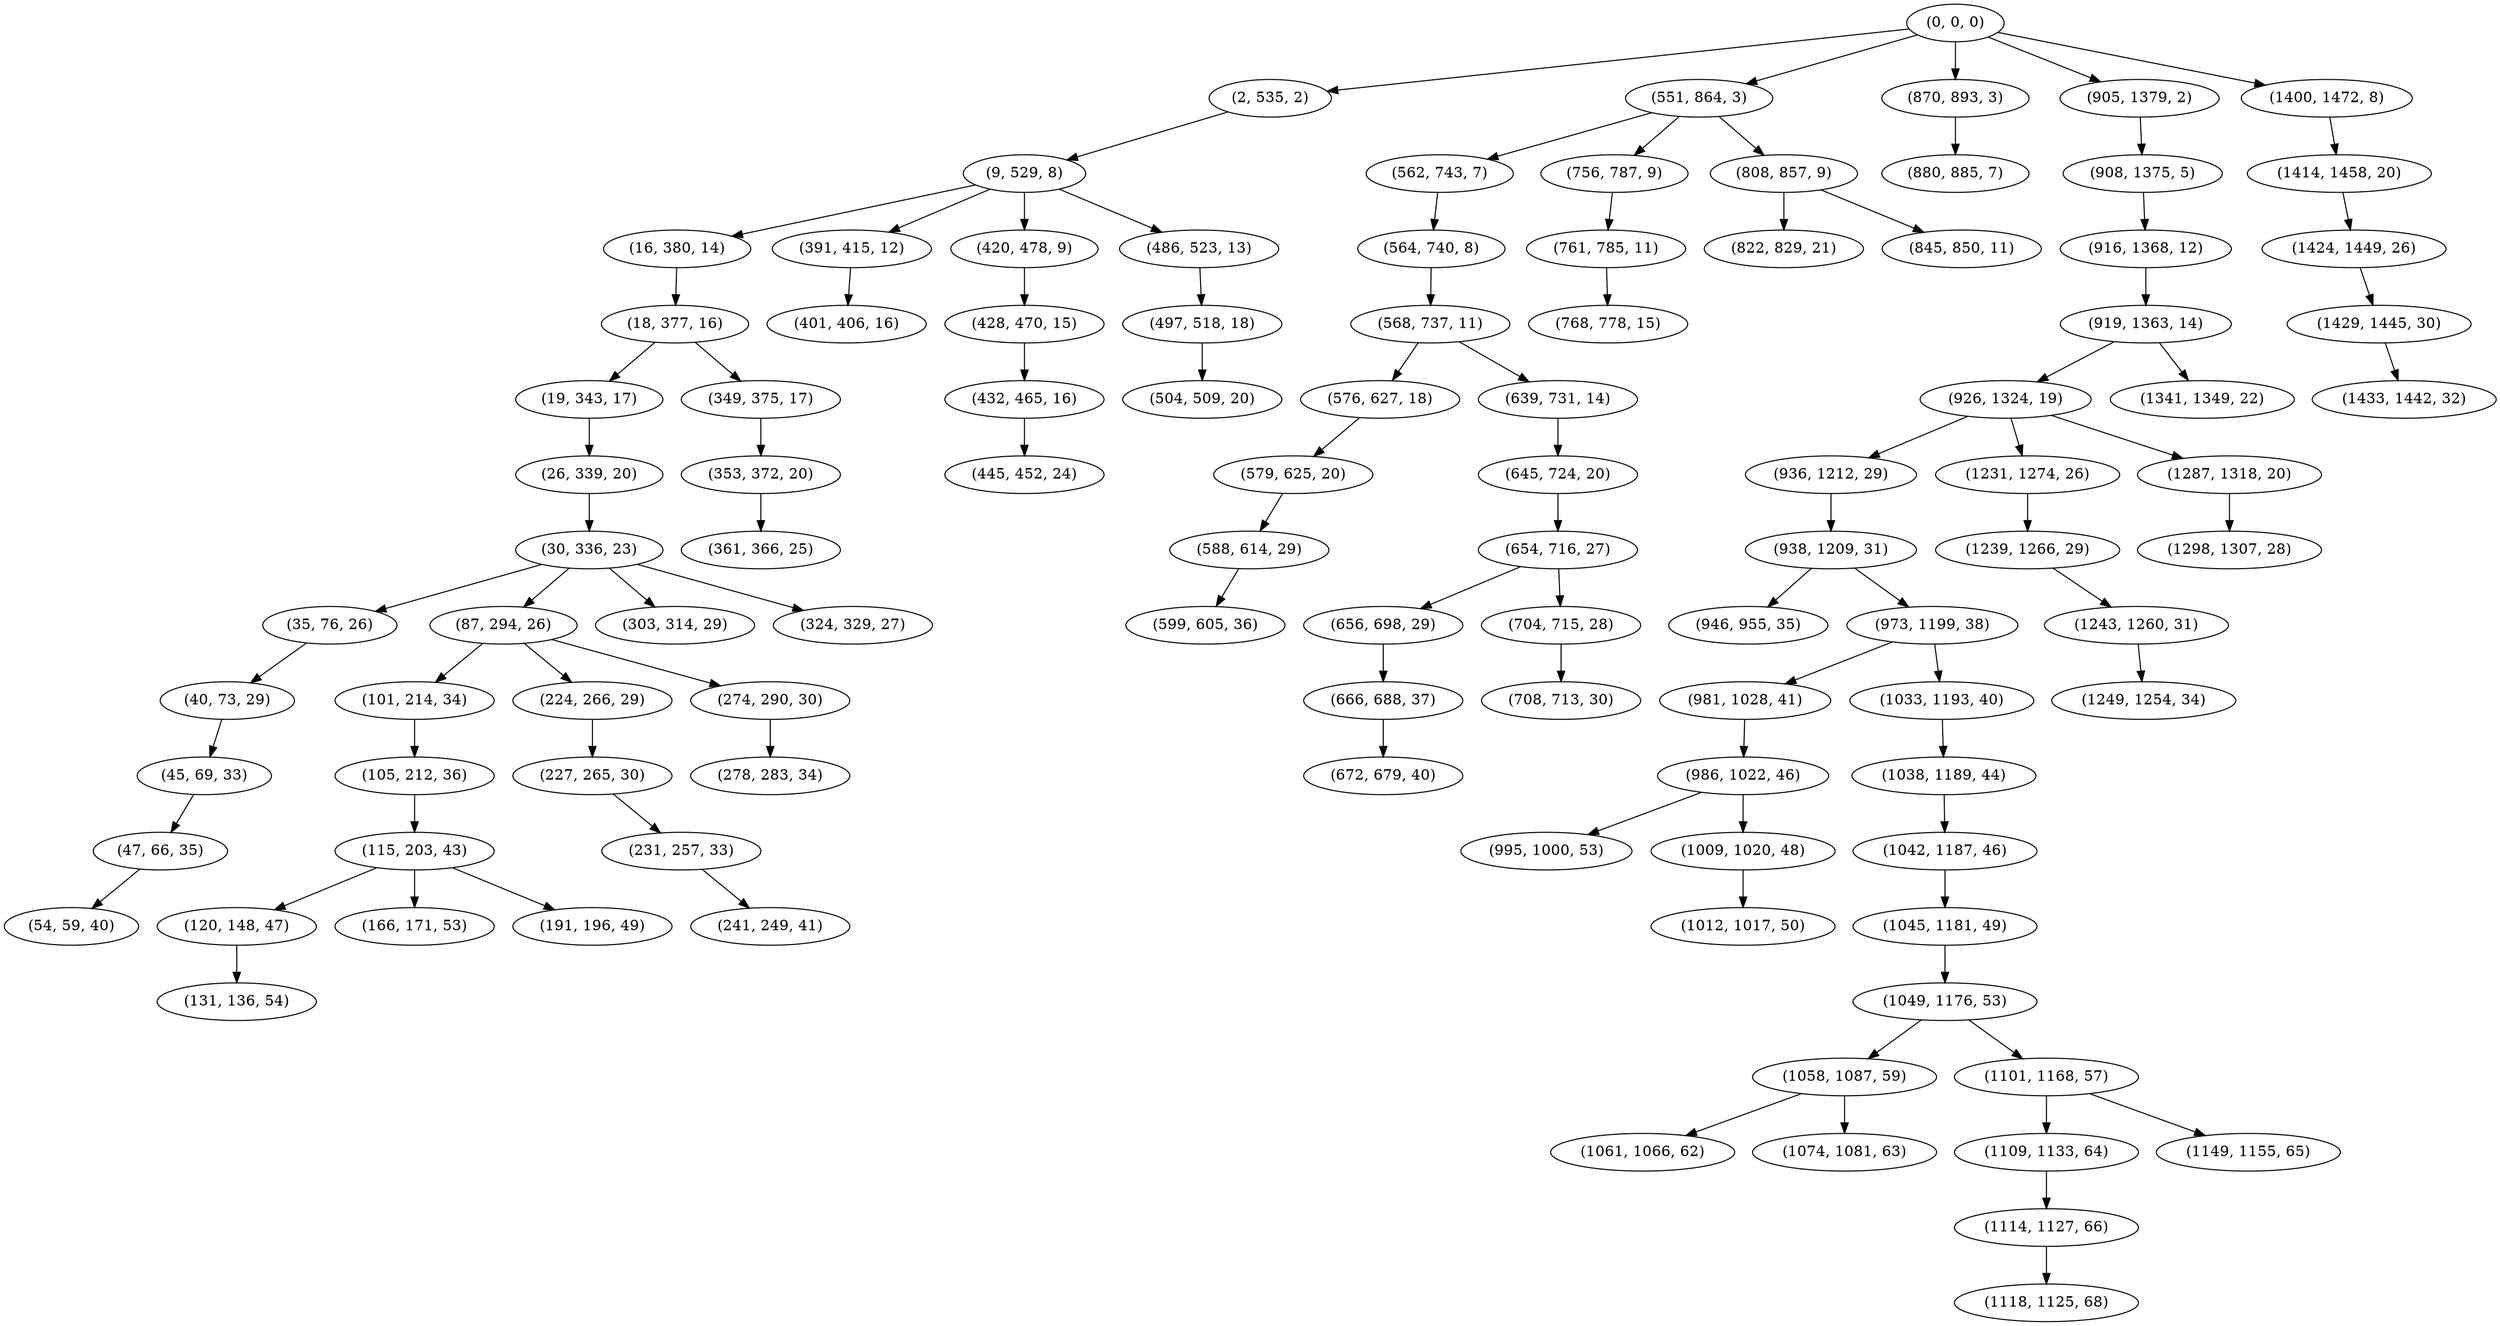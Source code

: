 digraph tree {
    "(0, 0, 0)";
    "(2, 535, 2)";
    "(9, 529, 8)";
    "(16, 380, 14)";
    "(18, 377, 16)";
    "(19, 343, 17)";
    "(26, 339, 20)";
    "(30, 336, 23)";
    "(35, 76, 26)";
    "(40, 73, 29)";
    "(45, 69, 33)";
    "(47, 66, 35)";
    "(54, 59, 40)";
    "(87, 294, 26)";
    "(101, 214, 34)";
    "(105, 212, 36)";
    "(115, 203, 43)";
    "(120, 148, 47)";
    "(131, 136, 54)";
    "(166, 171, 53)";
    "(191, 196, 49)";
    "(224, 266, 29)";
    "(227, 265, 30)";
    "(231, 257, 33)";
    "(241, 249, 41)";
    "(274, 290, 30)";
    "(278, 283, 34)";
    "(303, 314, 29)";
    "(324, 329, 27)";
    "(349, 375, 17)";
    "(353, 372, 20)";
    "(361, 366, 25)";
    "(391, 415, 12)";
    "(401, 406, 16)";
    "(420, 478, 9)";
    "(428, 470, 15)";
    "(432, 465, 16)";
    "(445, 452, 24)";
    "(486, 523, 13)";
    "(497, 518, 18)";
    "(504, 509, 20)";
    "(551, 864, 3)";
    "(562, 743, 7)";
    "(564, 740, 8)";
    "(568, 737, 11)";
    "(576, 627, 18)";
    "(579, 625, 20)";
    "(588, 614, 29)";
    "(599, 605, 36)";
    "(639, 731, 14)";
    "(645, 724, 20)";
    "(654, 716, 27)";
    "(656, 698, 29)";
    "(666, 688, 37)";
    "(672, 679, 40)";
    "(704, 715, 28)";
    "(708, 713, 30)";
    "(756, 787, 9)";
    "(761, 785, 11)";
    "(768, 778, 15)";
    "(808, 857, 9)";
    "(822, 829, 21)";
    "(845, 850, 11)";
    "(870, 893, 3)";
    "(880, 885, 7)";
    "(905, 1379, 2)";
    "(908, 1375, 5)";
    "(916, 1368, 12)";
    "(919, 1363, 14)";
    "(926, 1324, 19)";
    "(936, 1212, 29)";
    "(938, 1209, 31)";
    "(946, 955, 35)";
    "(973, 1199, 38)";
    "(981, 1028, 41)";
    "(986, 1022, 46)";
    "(995, 1000, 53)";
    "(1009, 1020, 48)";
    "(1012, 1017, 50)";
    "(1033, 1193, 40)";
    "(1038, 1189, 44)";
    "(1042, 1187, 46)";
    "(1045, 1181, 49)";
    "(1049, 1176, 53)";
    "(1058, 1087, 59)";
    "(1061, 1066, 62)";
    "(1074, 1081, 63)";
    "(1101, 1168, 57)";
    "(1109, 1133, 64)";
    "(1114, 1127, 66)";
    "(1118, 1125, 68)";
    "(1149, 1155, 65)";
    "(1231, 1274, 26)";
    "(1239, 1266, 29)";
    "(1243, 1260, 31)";
    "(1249, 1254, 34)";
    "(1287, 1318, 20)";
    "(1298, 1307, 28)";
    "(1341, 1349, 22)";
    "(1400, 1472, 8)";
    "(1414, 1458, 20)";
    "(1424, 1449, 26)";
    "(1429, 1445, 30)";
    "(1433, 1442, 32)";
    "(0, 0, 0)" -> "(2, 535, 2)";
    "(0, 0, 0)" -> "(551, 864, 3)";
    "(0, 0, 0)" -> "(870, 893, 3)";
    "(0, 0, 0)" -> "(905, 1379, 2)";
    "(0, 0, 0)" -> "(1400, 1472, 8)";
    "(2, 535, 2)" -> "(9, 529, 8)";
    "(9, 529, 8)" -> "(16, 380, 14)";
    "(9, 529, 8)" -> "(391, 415, 12)";
    "(9, 529, 8)" -> "(420, 478, 9)";
    "(9, 529, 8)" -> "(486, 523, 13)";
    "(16, 380, 14)" -> "(18, 377, 16)";
    "(18, 377, 16)" -> "(19, 343, 17)";
    "(18, 377, 16)" -> "(349, 375, 17)";
    "(19, 343, 17)" -> "(26, 339, 20)";
    "(26, 339, 20)" -> "(30, 336, 23)";
    "(30, 336, 23)" -> "(35, 76, 26)";
    "(30, 336, 23)" -> "(87, 294, 26)";
    "(30, 336, 23)" -> "(303, 314, 29)";
    "(30, 336, 23)" -> "(324, 329, 27)";
    "(35, 76, 26)" -> "(40, 73, 29)";
    "(40, 73, 29)" -> "(45, 69, 33)";
    "(45, 69, 33)" -> "(47, 66, 35)";
    "(47, 66, 35)" -> "(54, 59, 40)";
    "(87, 294, 26)" -> "(101, 214, 34)";
    "(87, 294, 26)" -> "(224, 266, 29)";
    "(87, 294, 26)" -> "(274, 290, 30)";
    "(101, 214, 34)" -> "(105, 212, 36)";
    "(105, 212, 36)" -> "(115, 203, 43)";
    "(115, 203, 43)" -> "(120, 148, 47)";
    "(115, 203, 43)" -> "(166, 171, 53)";
    "(115, 203, 43)" -> "(191, 196, 49)";
    "(120, 148, 47)" -> "(131, 136, 54)";
    "(224, 266, 29)" -> "(227, 265, 30)";
    "(227, 265, 30)" -> "(231, 257, 33)";
    "(231, 257, 33)" -> "(241, 249, 41)";
    "(274, 290, 30)" -> "(278, 283, 34)";
    "(349, 375, 17)" -> "(353, 372, 20)";
    "(353, 372, 20)" -> "(361, 366, 25)";
    "(391, 415, 12)" -> "(401, 406, 16)";
    "(420, 478, 9)" -> "(428, 470, 15)";
    "(428, 470, 15)" -> "(432, 465, 16)";
    "(432, 465, 16)" -> "(445, 452, 24)";
    "(486, 523, 13)" -> "(497, 518, 18)";
    "(497, 518, 18)" -> "(504, 509, 20)";
    "(551, 864, 3)" -> "(562, 743, 7)";
    "(551, 864, 3)" -> "(756, 787, 9)";
    "(551, 864, 3)" -> "(808, 857, 9)";
    "(562, 743, 7)" -> "(564, 740, 8)";
    "(564, 740, 8)" -> "(568, 737, 11)";
    "(568, 737, 11)" -> "(576, 627, 18)";
    "(568, 737, 11)" -> "(639, 731, 14)";
    "(576, 627, 18)" -> "(579, 625, 20)";
    "(579, 625, 20)" -> "(588, 614, 29)";
    "(588, 614, 29)" -> "(599, 605, 36)";
    "(639, 731, 14)" -> "(645, 724, 20)";
    "(645, 724, 20)" -> "(654, 716, 27)";
    "(654, 716, 27)" -> "(656, 698, 29)";
    "(654, 716, 27)" -> "(704, 715, 28)";
    "(656, 698, 29)" -> "(666, 688, 37)";
    "(666, 688, 37)" -> "(672, 679, 40)";
    "(704, 715, 28)" -> "(708, 713, 30)";
    "(756, 787, 9)" -> "(761, 785, 11)";
    "(761, 785, 11)" -> "(768, 778, 15)";
    "(808, 857, 9)" -> "(822, 829, 21)";
    "(808, 857, 9)" -> "(845, 850, 11)";
    "(870, 893, 3)" -> "(880, 885, 7)";
    "(905, 1379, 2)" -> "(908, 1375, 5)";
    "(908, 1375, 5)" -> "(916, 1368, 12)";
    "(916, 1368, 12)" -> "(919, 1363, 14)";
    "(919, 1363, 14)" -> "(926, 1324, 19)";
    "(919, 1363, 14)" -> "(1341, 1349, 22)";
    "(926, 1324, 19)" -> "(936, 1212, 29)";
    "(926, 1324, 19)" -> "(1231, 1274, 26)";
    "(926, 1324, 19)" -> "(1287, 1318, 20)";
    "(936, 1212, 29)" -> "(938, 1209, 31)";
    "(938, 1209, 31)" -> "(946, 955, 35)";
    "(938, 1209, 31)" -> "(973, 1199, 38)";
    "(973, 1199, 38)" -> "(981, 1028, 41)";
    "(973, 1199, 38)" -> "(1033, 1193, 40)";
    "(981, 1028, 41)" -> "(986, 1022, 46)";
    "(986, 1022, 46)" -> "(995, 1000, 53)";
    "(986, 1022, 46)" -> "(1009, 1020, 48)";
    "(1009, 1020, 48)" -> "(1012, 1017, 50)";
    "(1033, 1193, 40)" -> "(1038, 1189, 44)";
    "(1038, 1189, 44)" -> "(1042, 1187, 46)";
    "(1042, 1187, 46)" -> "(1045, 1181, 49)";
    "(1045, 1181, 49)" -> "(1049, 1176, 53)";
    "(1049, 1176, 53)" -> "(1058, 1087, 59)";
    "(1049, 1176, 53)" -> "(1101, 1168, 57)";
    "(1058, 1087, 59)" -> "(1061, 1066, 62)";
    "(1058, 1087, 59)" -> "(1074, 1081, 63)";
    "(1101, 1168, 57)" -> "(1109, 1133, 64)";
    "(1101, 1168, 57)" -> "(1149, 1155, 65)";
    "(1109, 1133, 64)" -> "(1114, 1127, 66)";
    "(1114, 1127, 66)" -> "(1118, 1125, 68)";
    "(1231, 1274, 26)" -> "(1239, 1266, 29)";
    "(1239, 1266, 29)" -> "(1243, 1260, 31)";
    "(1243, 1260, 31)" -> "(1249, 1254, 34)";
    "(1287, 1318, 20)" -> "(1298, 1307, 28)";
    "(1400, 1472, 8)" -> "(1414, 1458, 20)";
    "(1414, 1458, 20)" -> "(1424, 1449, 26)";
    "(1424, 1449, 26)" -> "(1429, 1445, 30)";
    "(1429, 1445, 30)" -> "(1433, 1442, 32)";
}
